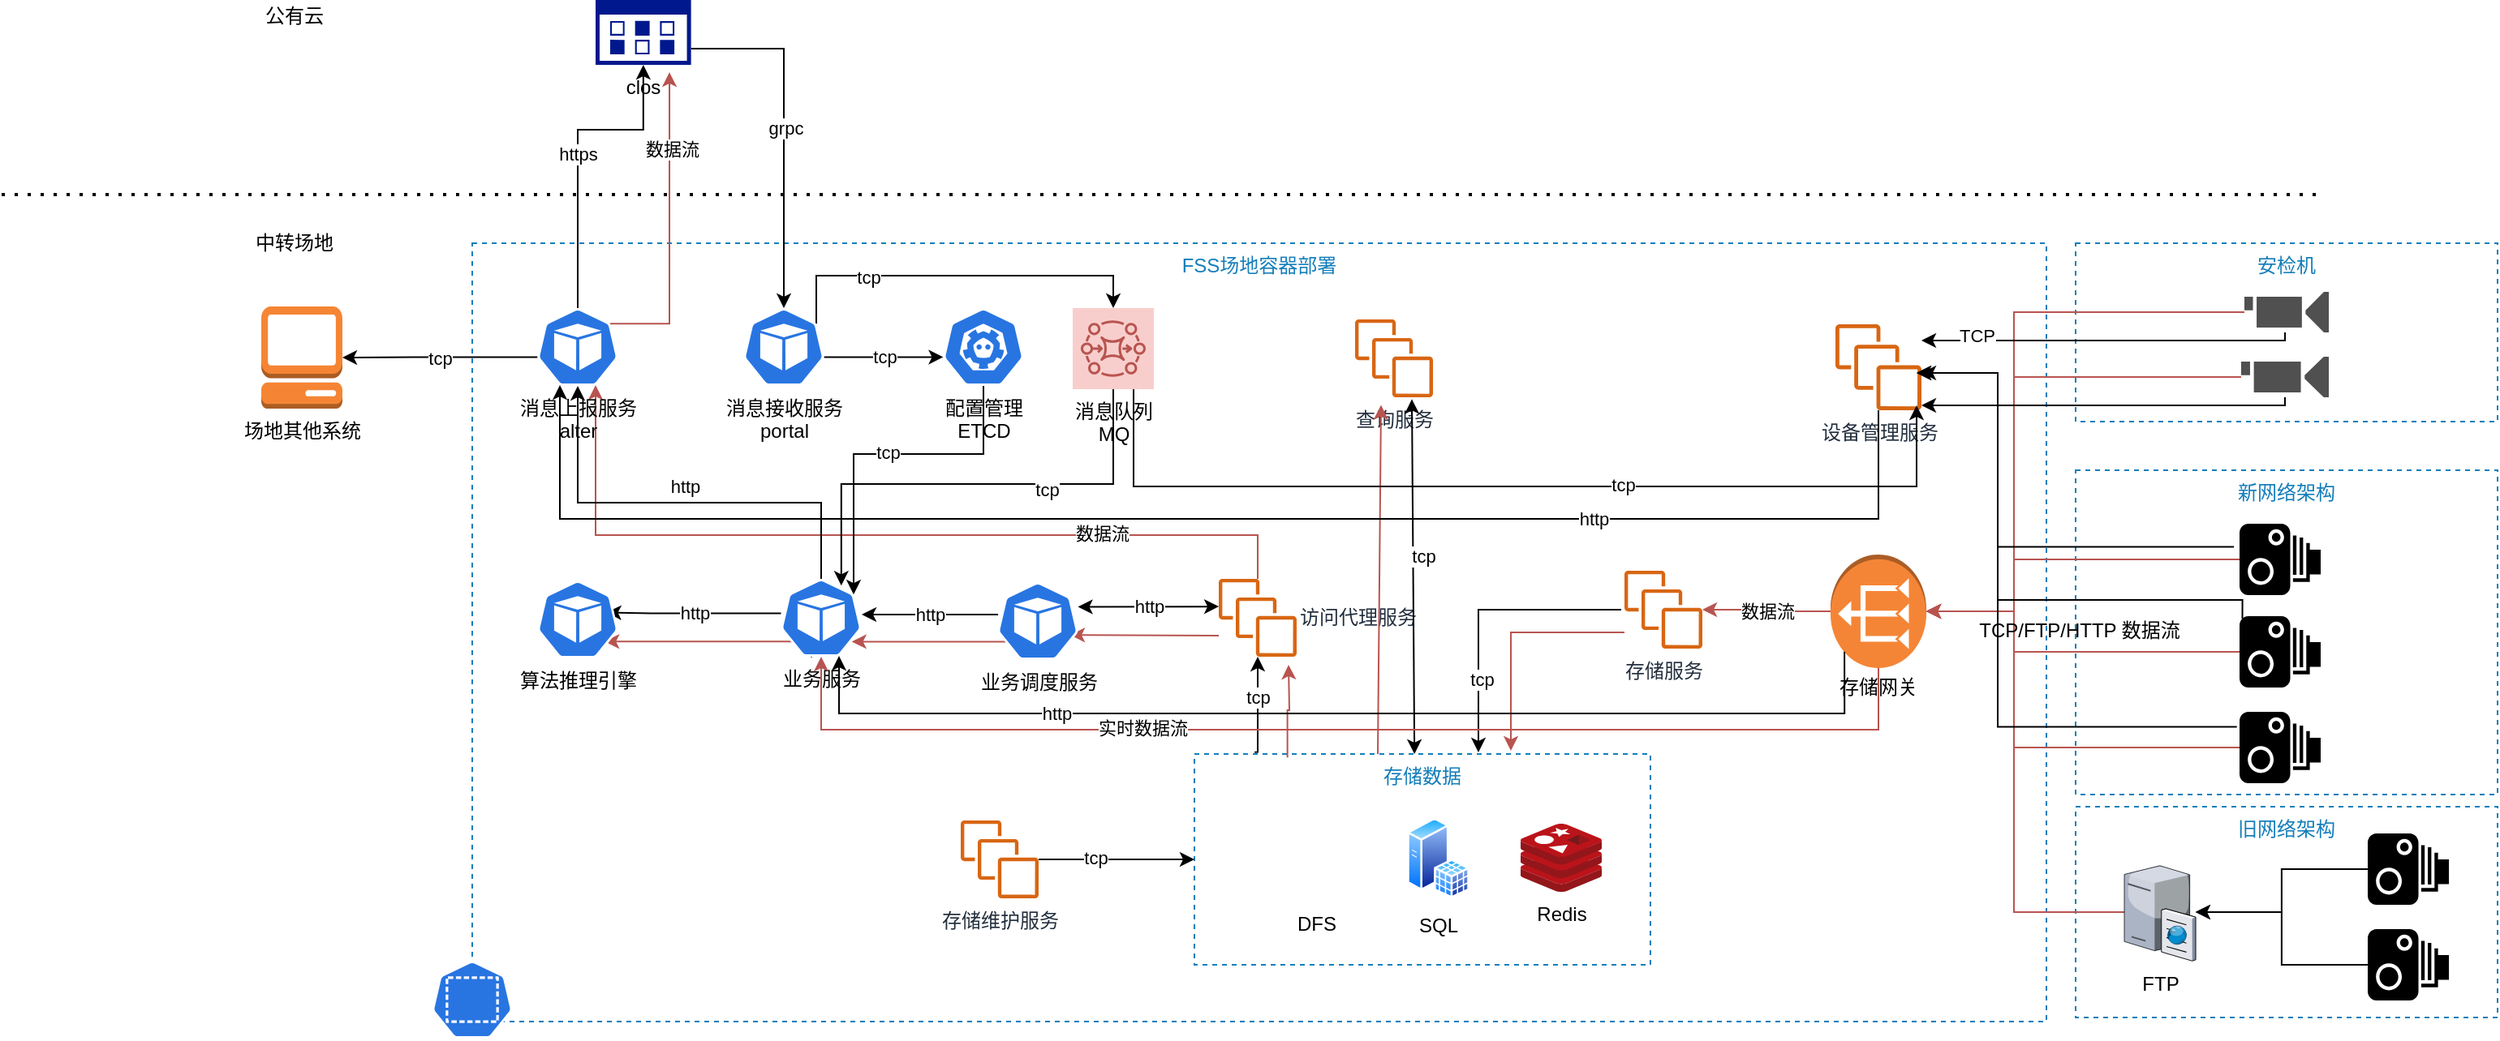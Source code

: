 <mxfile version="14.2.9" type="github">
  <diagram id="tSahE8HauLd_56ZxBlCN" name="Page-1">
    <mxGraphModel dx="2075" dy="1857" grid="1" gridSize="10" guides="1" tooltips="1" connect="1" arrows="1" fold="1" page="1" pageScale="1" pageWidth="827" pageHeight="1169" math="0" shadow="0">
      <root>
        <mxCell id="0" />
        <mxCell id="1" parent="0" />
        <mxCell id="pSXNC7oPqVaKM3YzNo9T-1" value="FSS场地容器部署" style="fillColor=none;strokeColor=#147EBA;dashed=1;verticalAlign=top;fontStyle=0;fontColor=#147EBA;" parent="1" vertex="1">
          <mxGeometry x="90" y="-890" width="970" height="480" as="geometry" />
        </mxCell>
        <mxCell id="pSXNC7oPqVaKM3YzNo9T-64" value="安检机" style="fillColor=none;strokeColor=#147EBA;dashed=1;verticalAlign=top;fontStyle=0;fontColor=#147EBA;" parent="1" vertex="1">
          <mxGeometry x="1078" y="-890" width="260" height="110" as="geometry" />
        </mxCell>
        <mxCell id="pSXNC7oPqVaKM3YzNo9T-90" value="存储数据" style="fillColor=none;strokeColor=#147EBA;dashed=1;verticalAlign=top;fontStyle=0;fontColor=#147EBA;" parent="1" vertex="1">
          <mxGeometry x="535" y="-575" width="281" height="130" as="geometry" />
        </mxCell>
        <mxCell id="pSXNC7oPqVaKM3YzNo9T-49" value="旧网络架构" style="fillColor=none;strokeColor=#147EBA;dashed=1;verticalAlign=top;fontStyle=0;fontColor=#147EBA;" parent="1" vertex="1">
          <mxGeometry x="1078" y="-542.5" width="260" height="130" as="geometry" />
        </mxCell>
        <mxCell id="pSXNC7oPqVaKM3YzNo9T-48" value="新网络架构" style="fillColor=none;strokeColor=#147EBA;dashed=1;verticalAlign=top;fontStyle=0;fontColor=#147EBA;" parent="1" vertex="1">
          <mxGeometry x="1078" y="-750" width="260" height="200" as="geometry" />
        </mxCell>
        <mxCell id="pSXNC7oPqVaKM3YzNo9T-2" value="" style="endArrow=none;dashed=1;html=1;dashPattern=1 3;strokeWidth=2;" parent="1" edge="1">
          <mxGeometry width="50" height="50" relative="1" as="geometry">
            <mxPoint x="-200" y="-920" as="sourcePoint" />
            <mxPoint x="1230" y="-920" as="targetPoint" />
          </mxGeometry>
        </mxCell>
        <mxCell id="pSXNC7oPqVaKM3YzNo9T-99" style="edgeStyle=orthogonalEdgeStyle;rounded=0;orthogonalLoop=1;jettySize=auto;html=1;entryX=0.5;entryY=0;entryDx=0;entryDy=0;entryPerimeter=0;" parent="1" source="pSXNC7oPqVaKM3YzNo9T-9" target="pSXNC7oPqVaKM3YzNo9T-16" edge="1">
          <mxGeometry relative="1" as="geometry">
            <Array as="points">
              <mxPoint x="282" y="-1010" />
            </Array>
          </mxGeometry>
        </mxCell>
        <mxCell id="pSXNC7oPqVaKM3YzNo9T-120" value="grpc" style="edgeLabel;html=1;align=center;verticalAlign=middle;resizable=0;points=[];" parent="pSXNC7oPqVaKM3YzNo9T-99" vertex="1" connectable="0">
          <mxGeometry x="-0.03" y="1" relative="1" as="geometry">
            <mxPoint as="offset" />
          </mxGeometry>
        </mxCell>
        <mxCell id="pSXNC7oPqVaKM3YzNo9T-9" value="clos" style="aspect=fixed;pointerEvents=1;shadow=0;dashed=0;html=1;strokeColor=none;labelPosition=center;verticalLabelPosition=bottom;verticalAlign=top;align=center;fillColor=#00188D;shape=mxgraph.mscae.enterprise.management_console;" parent="1" vertex="1">
          <mxGeometry x="166" y="-1040" width="58.82" height="40" as="geometry" />
        </mxCell>
        <mxCell id="pSXNC7oPqVaKM3YzNo9T-53" style="edgeStyle=orthogonalEdgeStyle;rounded=0;orthogonalLoop=1;jettySize=auto;html=1;exitX=0;exitY=0.5;exitDx=0;exitDy=0;exitPerimeter=0;" parent="1" source="pSXNC7oPqVaKM3YzNo9T-46" target="pSXNC7oPqVaKM3YzNo9T-52" edge="1">
          <mxGeometry relative="1" as="geometry" />
        </mxCell>
        <mxCell id="pSXNC7oPqVaKM3YzNo9T-46" value="" style="shape=mxgraph.signs.tech.camera_1;html=1;pointerEvents=1;fillColor=#000000;strokeColor=none;verticalLabelPosition=bottom;verticalAlign=top;align=center;" parent="1" vertex="1">
          <mxGeometry x="1258" y="-526" width="50" height="44" as="geometry" />
        </mxCell>
        <mxCell id="pSXNC7oPqVaKM3YzNo9T-54" style="edgeStyle=orthogonalEdgeStyle;rounded=0;orthogonalLoop=1;jettySize=auto;html=1;exitX=0;exitY=0.5;exitDx=0;exitDy=0;exitPerimeter=0;" parent="1" source="pSXNC7oPqVaKM3YzNo9T-47" target="pSXNC7oPqVaKM3YzNo9T-52" edge="1">
          <mxGeometry relative="1" as="geometry" />
        </mxCell>
        <mxCell id="pSXNC7oPqVaKM3YzNo9T-47" value="" style="shape=mxgraph.signs.tech.camera_1;html=1;pointerEvents=1;fillColor=#000000;strokeColor=none;verticalLabelPosition=bottom;verticalAlign=top;align=center;" parent="1" vertex="1">
          <mxGeometry x="1258" y="-467" width="50" height="44" as="geometry" />
        </mxCell>
        <mxCell id="pSXNC7oPqVaKM3YzNo9T-131" style="edgeStyle=orthogonalEdgeStyle;rounded=0;orthogonalLoop=1;jettySize=auto;html=1;entryX=0;entryY=0.5;entryDx=0;entryDy=0;entryPerimeter=0;strokeColor=#b85450;fillColor=#f8cecc;" parent="1" source="pSXNC7oPqVaKM3YzNo9T-52" target="pSXNC7oPqVaKM3YzNo9T-23" edge="1">
          <mxGeometry relative="1" as="geometry">
            <Array as="points">
              <mxPoint x="1040" y="-478" />
              <mxPoint x="1040" y="-663" />
            </Array>
          </mxGeometry>
        </mxCell>
        <mxCell id="pSXNC7oPqVaKM3YzNo9T-52" value="FTP" style="verticalLabelPosition=bottom;aspect=fixed;html=1;verticalAlign=top;strokeColor=none;align=center;outlineConnect=0;shape=mxgraph.citrix.ftp_server;fillColor=#2875E2;" parent="1" vertex="1">
          <mxGeometry x="1108" y="-507.5" width="43.92" height="60" as="geometry" />
        </mxCell>
        <mxCell id="pSXNC7oPqVaKM3YzNo9T-130" style="edgeStyle=orthogonalEdgeStyle;rounded=0;orthogonalLoop=1;jettySize=auto;html=1;entryX=0;entryY=0.5;entryDx=0;entryDy=0;entryPerimeter=0;strokeColor=#b85450;fillColor=#f8cecc;" parent="1" source="pSXNC7oPqVaKM3YzNo9T-56" target="pSXNC7oPqVaKM3YzNo9T-23" edge="1">
          <mxGeometry relative="1" as="geometry">
            <Array as="points">
              <mxPoint x="1040" y="-848" />
              <mxPoint x="1040" y="-663" />
            </Array>
          </mxGeometry>
        </mxCell>
        <mxCell id="pSXNC7oPqVaKM3YzNo9T-56" value="" style="pointerEvents=1;shadow=0;dashed=0;html=1;strokeColor=none;fillColor=#505050;labelPosition=center;verticalLabelPosition=bottom;verticalAlign=top;outlineConnect=0;align=center;shape=mxgraph.office.devices.video_camera;" parent="1" vertex="1">
          <mxGeometry x="1182" y="-860" width="52" height="25" as="geometry" />
        </mxCell>
        <mxCell id="pSXNC7oPqVaKM3YzNo9T-129" style="edgeStyle=orthogonalEdgeStyle;rounded=0;orthogonalLoop=1;jettySize=auto;html=1;entryX=0;entryY=0.5;entryDx=0;entryDy=0;entryPerimeter=0;strokeColor=#b85450;fillColor=#f8cecc;" parent="1" source="pSXNC7oPqVaKM3YzNo9T-65" target="pSXNC7oPqVaKM3YzNo9T-23" edge="1">
          <mxGeometry relative="1" as="geometry">
            <Array as="points">
              <mxPoint x="1040" y="-808" />
              <mxPoint x="1040" y="-663" />
            </Array>
          </mxGeometry>
        </mxCell>
        <mxCell id="pSXNC7oPqVaKM3YzNo9T-65" value="" style="pointerEvents=1;shadow=0;dashed=0;html=1;strokeColor=none;fillColor=#505050;labelPosition=center;verticalLabelPosition=bottom;verticalAlign=top;outlineConnect=0;align=center;shape=mxgraph.office.devices.video_camera;" parent="1" vertex="1">
          <mxGeometry x="1180" y="-820" width="54" height="25" as="geometry" />
        </mxCell>
        <mxCell id="pSXNC7oPqVaKM3YzNo9T-39" style="edgeStyle=orthogonalEdgeStyle;rounded=0;orthogonalLoop=1;jettySize=auto;html=1;exitX=0;exitY=0.5;exitDx=0;exitDy=0;exitPerimeter=0;entryX=0;entryY=0.5;entryDx=0;entryDy=0;entryPerimeter=0;fillColor=#f8cecc;strokeColor=#b85450;" parent="1" source="pSXNC7oPqVaKM3YzNo9T-19" target="pSXNC7oPqVaKM3YzNo9T-23" edge="1">
          <mxGeometry x="-210" y="-890" as="geometry">
            <Array as="points">
              <mxPoint x="1040" y="-638" />
              <mxPoint x="1040" y="-663" />
            </Array>
          </mxGeometry>
        </mxCell>
        <mxCell id="pSXNC7oPqVaKM3YzNo9T-19" value="" style="shape=mxgraph.signs.tech.camera_1;html=1;pointerEvents=1;fillColor=#000000;strokeColor=none;verticalLabelPosition=bottom;verticalAlign=top;align=center;" parent="1" vertex="1">
          <mxGeometry x="1179" y="-660" width="50" height="44" as="geometry" />
        </mxCell>
        <mxCell id="pSXNC7oPqVaKM3YzNo9T-38" style="edgeStyle=orthogonalEdgeStyle;rounded=0;orthogonalLoop=1;jettySize=auto;html=1;exitX=0;exitY=0.5;exitDx=0;exitDy=0;exitPerimeter=0;entryX=0;entryY=0.5;entryDx=0;entryDy=0;entryPerimeter=0;fillColor=#f8cecc;strokeColor=#b85450;" parent="1" source="pSXNC7oPqVaKM3YzNo9T-21" target="pSXNC7oPqVaKM3YzNo9T-23" edge="1">
          <mxGeometry x="-210" y="-890" as="geometry">
            <Array as="points">
              <mxPoint x="1040" y="-579" />
              <mxPoint x="1040" y="-663" />
            </Array>
          </mxGeometry>
        </mxCell>
        <mxCell id="pSXNC7oPqVaKM3YzNo9T-21" value="" style="shape=mxgraph.signs.tech.camera_1;html=1;pointerEvents=1;fillColor=#000000;strokeColor=none;verticalLabelPosition=bottom;verticalAlign=top;align=center;" parent="1" vertex="1">
          <mxGeometry x="1179" y="-601" width="50" height="44" as="geometry" />
        </mxCell>
        <mxCell id="pSXNC7oPqVaKM3YzNo9T-37" style="edgeStyle=orthogonalEdgeStyle;rounded=0;orthogonalLoop=1;jettySize=auto;html=1;exitX=0;exitY=0.5;exitDx=0;exitDy=0;exitPerimeter=0;entryX=0;entryY=0.5;entryDx=0;entryDy=0;entryPerimeter=0;fillColor=#f8cecc;strokeColor=#b85450;" parent="1" source="pSXNC7oPqVaKM3YzNo9T-22" target="pSXNC7oPqVaKM3YzNo9T-23" edge="1">
          <mxGeometry x="-210" y="-890" as="geometry">
            <Array as="points">
              <mxPoint x="1040" y="-695" />
              <mxPoint x="1040" y="-663" />
            </Array>
          </mxGeometry>
        </mxCell>
        <mxCell id="pSXNC7oPqVaKM3YzNo9T-22" value="" style="shape=mxgraph.signs.tech.camera_1;html=1;pointerEvents=1;fillColor=#000000;strokeColor=none;verticalLabelPosition=bottom;verticalAlign=top;align=center;" parent="1" vertex="1">
          <mxGeometry x="1179" y="-717" width="50" height="44" as="geometry" />
        </mxCell>
        <mxCell id="pSXNC7oPqVaKM3YzNo9T-33" value="数据流" style="edgeStyle=orthogonalEdgeStyle;rounded=0;orthogonalLoop=1;jettySize=auto;html=1;exitX=1;exitY=0.5;exitDx=0;exitDy=0;exitPerimeter=0;fillColor=#f8cecc;strokeColor=#b85450;" parent="1" source="pSXNC7oPqVaKM3YzNo9T-23" target="pSXNC7oPqVaKM3YzNo9T-27" edge="1">
          <mxGeometry x="-210" y="-915" as="geometry" />
        </mxCell>
        <mxCell id="pSXNC7oPqVaKM3YzNo9T-91" style="edgeStyle=orthogonalEdgeStyle;rounded=0;orthogonalLoop=1;jettySize=auto;html=1;exitX=-0.042;exitY=0.5;exitDx=0;exitDy=0;exitPerimeter=0;" parent="1" source="pSXNC7oPqVaKM3YzNo9T-27" edge="1">
          <mxGeometry relative="1" as="geometry">
            <mxPoint x="710" y="-576" as="targetPoint" />
            <Array as="points">
              <mxPoint x="710" y="-664" />
              <mxPoint x="710" y="-576" />
            </Array>
          </mxGeometry>
        </mxCell>
        <mxCell id="pSXNC7oPqVaKM3YzNo9T-117" value="tcp" style="edgeLabel;html=1;align=center;verticalAlign=middle;resizable=0;points=[];" parent="pSXNC7oPqVaKM3YzNo9T-91" vertex="1" connectable="0">
          <mxGeometry x="0.482" y="2" relative="1" as="geometry">
            <mxPoint as="offset" />
          </mxGeometry>
        </mxCell>
        <mxCell id="pSXNC7oPqVaKM3YzNo9T-102" style="edgeStyle=orthogonalEdgeStyle;rounded=0;orthogonalLoop=1;jettySize=auto;html=1;fillColor=#f8cecc;strokeColor=#b85450;" parent="1" source="pSXNC7oPqVaKM3YzNo9T-27" edge="1">
          <mxGeometry relative="1" as="geometry">
            <mxPoint x="730" y="-577" as="targetPoint" />
            <Array as="points">
              <mxPoint x="730" y="-650" />
              <mxPoint x="730" y="-577" />
            </Array>
          </mxGeometry>
        </mxCell>
        <mxCell id="pSXNC7oPqVaKM3YzNo9T-27" value="存储服务" style="outlineConnect=0;fontColor=#232F3E;gradientColor=none;fillColor=#D86613;strokeColor=none;dashed=0;verticalLabelPosition=bottom;verticalAlign=top;align=center;html=1;fontSize=12;fontStyle=0;aspect=fixed;pointerEvents=1;shape=mxgraph.aws4.instances;" parent="1" vertex="1">
          <mxGeometry x="800" y="-688" width="48" height="48" as="geometry" />
        </mxCell>
        <mxCell id="pSXNC7oPqVaKM3YzNo9T-34" value="Redis" style="aspect=fixed;html=1;points=[];align=center;image;fontSize=12;image=img/lib/mscae/Cache_Redis_Product.svg;strokeColor=#6C8EBF;fillColor=#2875E2;" parent="1" vertex="1">
          <mxGeometry x="736" y="-532" width="50" height="42" as="geometry" />
        </mxCell>
        <mxCell id="pSXNC7oPqVaKM3YzNo9T-35" value="SQL" style="aspect=fixed;perimeter=ellipsePerimeter;html=1;align=center;shadow=0;dashed=0;spacingTop=3;image;image=img/lib/active_directory/sql_server.svg;strokeColor=#6C8EBF;fillColor=#2875E2;" parent="1" vertex="1">
          <mxGeometry x="666" y="-536" width="38.5" height="50" as="geometry" />
        </mxCell>
        <mxCell id="pSXNC7oPqVaKM3YzNo9T-36" value="DFS" style="shape=image;html=1;verticalAlign=top;verticalLabelPosition=bottom;labelBackgroundColor=#ffffff;imageAspect=0;aspect=fixed;image=https://cdn4.iconfinder.com/data/icons/humility-icons-MERGE/48x48/filesystems/gnome-fs-directory-visiting.png;strokeColor=#6C8EBF;fillColor=#2875E2;" parent="1" vertex="1">
          <mxGeometry x="586" y="-532" width="48" height="48" as="geometry" />
        </mxCell>
        <mxCell id="pSXNC7oPqVaKM3YzNo9T-41" value="" style="group" parent="1" vertex="1" connectable="0">
          <mxGeometry x="926" y="-698" width="60" height="92" as="geometry" />
        </mxCell>
        <mxCell id="pSXNC7oPqVaKM3YzNo9T-23" value="" style="outlineConnect=0;dashed=0;verticalLabelPosition=top;verticalAlign=bottom;align=center;html=1;shape=mxgraph.aws3.vpc_nat_gateway;fillColor=#F58536;gradientColor=none;strokeColor=#6C8EBF;rotation=-180;labelPosition=center;" parent="pSXNC7oPqVaKM3YzNo9T-41" vertex="1">
          <mxGeometry x="1" width="59" height="70" as="geometry" />
        </mxCell>
        <mxCell id="pSXNC7oPqVaKM3YzNo9T-28" value="存储网关" style="text;html=1;align=center;verticalAlign=middle;resizable=0;points=[];autosize=1;" parent="pSXNC7oPqVaKM3YzNo9T-41" vertex="1">
          <mxGeometry y="72" width="60" height="20" as="geometry" />
        </mxCell>
        <mxCell id="pSXNC7oPqVaKM3YzNo9T-63" value="TCP/FTP/HTTP 数据流" style="text;html=1;align=center;verticalAlign=middle;resizable=0;points=[];autosize=1;" parent="1" vertex="1">
          <mxGeometry x="1010" y="-661" width="140" height="20" as="geometry" />
        </mxCell>
        <mxCell id="pSXNC7oPqVaKM3YzNo9T-126" style="edgeStyle=orthogonalEdgeStyle;rounded=0;orthogonalLoop=1;jettySize=auto;html=1;entryX=0.72;entryY=0.99;entryDx=0;entryDy=0;entryPerimeter=0;strokeColor=#b85450;fillColor=#f8cecc;" parent="1" source="pSXNC7oPqVaKM3YzNo9T-75" target="pSXNC7oPqVaKM3YzNo9T-94" edge="1">
          <mxGeometry relative="1" as="geometry">
            <Array as="points">
              <mxPoint x="574" y="-710" />
              <mxPoint x="166" y="-710" />
            </Array>
          </mxGeometry>
        </mxCell>
        <mxCell id="pSXNC7oPqVaKM3YzNo9T-127" value="数据流" style="edgeLabel;html=1;align=center;verticalAlign=middle;resizable=0;points=[];" parent="pSXNC7oPqVaKM3YzNo9T-126" vertex="1" connectable="0">
          <mxGeometry x="-0.534" y="-1" relative="1" as="geometry">
            <mxPoint as="offset" />
          </mxGeometry>
        </mxCell>
        <mxCell id="pSXNC7oPqVaKM3YzNo9T-75" value="访问代理服务" style="outlineConnect=0;fontColor=#232F3E;gradientColor=none;fillColor=#D86613;strokeColor=none;dashed=0;verticalLabelPosition=middle;verticalAlign=middle;align=left;html=1;fontSize=12;fontStyle=0;aspect=fixed;pointerEvents=1;shape=mxgraph.aws4.instances;labelPosition=right;" parent="1" vertex="1">
          <mxGeometry x="550" y="-683" width="48" height="48" as="geometry" />
        </mxCell>
        <mxCell id="pSXNC7oPqVaKM3YzNo9T-10" value="场地其他系统" style="outlineConnect=0;dashed=0;verticalLabelPosition=bottom;verticalAlign=top;align=center;html=1;shape=mxgraph.aws3.management_console;fillColor=#F58534;gradientColor=none;" parent="1" vertex="1">
          <mxGeometry x="-40" y="-851" width="50" height="63" as="geometry" />
        </mxCell>
        <mxCell id="pSXNC7oPqVaKM3YzNo9T-98" value="https" style="edgeStyle=orthogonalEdgeStyle;rounded=0;orthogonalLoop=1;jettySize=auto;html=1;exitX=0.5;exitY=0;exitDx=0;exitDy=0;exitPerimeter=0;entryX=0.5;entryY=1;entryDx=0;entryDy=0;entryPerimeter=0;" parent="1" source="pSXNC7oPqVaKM3YzNo9T-94" target="pSXNC7oPqVaKM3YzNo9T-9" edge="1">
          <mxGeometry relative="1" as="geometry">
            <Array as="points">
              <mxPoint x="155" y="-960" />
              <mxPoint x="195" y="-960" />
            </Array>
          </mxGeometry>
        </mxCell>
        <mxCell id="pSXNC7oPqVaKM3YzNo9T-100" style="edgeStyle=orthogonalEdgeStyle;rounded=0;orthogonalLoop=1;jettySize=auto;html=1;exitX=0.9;exitY=0.2;exitDx=0;exitDy=0;exitPerimeter=0;entryX=0.774;entryY=1.114;entryDx=0;entryDy=0;entryPerimeter=0;fillColor=#f8cecc;strokeColor=#b85450;" parent="1" source="pSXNC7oPqVaKM3YzNo9T-94" target="pSXNC7oPqVaKM3YzNo9T-9" edge="1">
          <mxGeometry relative="1" as="geometry">
            <Array as="points">
              <mxPoint x="212" y="-840" />
            </Array>
          </mxGeometry>
        </mxCell>
        <mxCell id="pSXNC7oPqVaKM3YzNo9T-101" value="数据流" style="edgeLabel;html=1;align=center;verticalAlign=middle;resizable=0;points=[];" parent="pSXNC7oPqVaKM3YzNo9T-100" vertex="1" connectable="0">
          <mxGeometry x="0.507" y="-1" relative="1" as="geometry">
            <mxPoint as="offset" />
          </mxGeometry>
        </mxCell>
        <mxCell id="pSXNC7oPqVaKM3YzNo9T-106" style="edgeStyle=orthogonalEdgeStyle;rounded=0;orthogonalLoop=1;jettySize=auto;html=1;exitX=0.5;exitY=1;exitDx=0;exitDy=0;exitPerimeter=0;strokeColor=#000000;entryX=0.748;entryY=0.086;entryDx=0;entryDy=0;entryPerimeter=0;" parent="1" source="pSXNC7oPqVaKM3YzNo9T-18" target="pSXNC7oPqVaKM3YzNo9T-5" edge="1">
          <mxGeometry relative="1" as="geometry">
            <mxPoint x="320" y="-690" as="targetPoint" />
          </mxGeometry>
        </mxCell>
        <mxCell id="pSXNC7oPqVaKM3YzNo9T-121" value="tcp" style="edgeLabel;html=1;align=center;verticalAlign=middle;resizable=0;points=[];" parent="pSXNC7oPqVaKM3YzNo9T-106" vertex="1" connectable="0">
          <mxGeometry x="-0.308" y="3" relative="1" as="geometry">
            <mxPoint as="offset" />
          </mxGeometry>
        </mxCell>
        <mxCell id="pSXNC7oPqVaKM3YzNo9T-109" value="tcp" style="edgeStyle=orthogonalEdgeStyle;rounded=0;orthogonalLoop=1;jettySize=auto;html=1;strokeColor=#000000;exitX=0.132;exitY=-0.009;exitDx=0;exitDy=0;exitPerimeter=0;" parent="1" source="pSXNC7oPqVaKM3YzNo9T-90" target="pSXNC7oPqVaKM3YzNo9T-75" edge="1">
          <mxGeometry x="0.176" relative="1" as="geometry">
            <mxPoint x="574" y="-601" as="sourcePoint" />
            <Array as="points">
              <mxPoint x="574" y="-576" />
            </Array>
            <mxPoint as="offset" />
          </mxGeometry>
        </mxCell>
        <mxCell id="pSXNC7oPqVaKM3YzNo9T-113" style="edgeStyle=orthogonalEdgeStyle;rounded=0;orthogonalLoop=1;jettySize=auto;html=1;strokeColor=#b85450;fillColor=#f8cecc;exitX=0.204;exitY=0.016;exitDx=0;exitDy=0;exitPerimeter=0;" parent="1" source="pSXNC7oPqVaKM3YzNo9T-90" edge="1">
          <mxGeometry relative="1" as="geometry">
            <mxPoint x="593" y="-601" as="sourcePoint" />
            <mxPoint x="593" y="-630" as="targetPoint" />
            <Array as="points" />
          </mxGeometry>
        </mxCell>
        <mxCell id="pSXNC7oPqVaKM3YzNo9T-114" value="http" style="endArrow=classic;startArrow=classic;html=1;strokeColor=#000000;exitX=0.995;exitY=0.63;exitDx=0;exitDy=0;exitPerimeter=0;" parent="1" edge="1">
          <mxGeometry width="50" height="50" relative="1" as="geometry">
            <mxPoint x="463.25" y="-665.76" as="sourcePoint" />
            <mxPoint x="550.034" y="-665.948" as="targetPoint" />
          </mxGeometry>
        </mxCell>
        <mxCell id="pSXNC7oPqVaKM3YzNo9T-115" style="edgeStyle=orthogonalEdgeStyle;rounded=0;orthogonalLoop=1;jettySize=auto;html=1;strokeColor=#b85450;fillColor=#f8cecc;entryX=0.9;entryY=0.2;entryDx=0;entryDy=0;entryPerimeter=0;" parent="1" edge="1">
          <mxGeometry relative="1" as="geometry">
            <mxPoint x="550" y="-648" as="sourcePoint" />
            <mxPoint x="458.5" y="-648.4" as="targetPoint" />
            <Array as="points">
              <mxPoint x="550" y="-648" />
            </Array>
          </mxGeometry>
        </mxCell>
        <mxCell id="pSXNC7oPqVaKM3YzNo9T-6" value="" style="html=1;dashed=0;whitespace=wrap;fillColor=#2875E2;strokeColor=#ffffff;points=[[0.005,0.63,0],[0.1,0.2,0],[0.9,0.2,0],[0.5,0,0],[0.995,0.63,0],[0.72,0.99,0],[0.5,1,0],[0.28,0.99,0]];shape=mxgraph.kubernetes.icon;prIcon=ns" parent="1" vertex="1">
          <mxGeometry x="60" y="-447.5" width="60" height="48" as="geometry" />
        </mxCell>
        <mxCell id="pSXNC7oPqVaKM3YzNo9T-18" value="消息队列&lt;br&gt;MQ" style="points=[[0,0,0],[0.25,0,0],[0.5,0,0],[0.75,0,0],[1,0,0],[0,1,0],[0.25,1,0],[0.5,1,0],[0.75,1,0],[1,1,0],[0,0.25,0],[0,0.5,0],[0,0.75,0],[1,0.25,0],[1,0.5,0],[1,0.75,0]];outlineConnect=0;gradientDirection=north;dashed=0;verticalLabelPosition=bottom;verticalAlign=top;align=center;html=1;fontSize=12;fontStyle=0;aspect=fixed;shape=mxgraph.aws4.resourceIcon;resIcon=mxgraph.aws4.mq;strokeColor=#b85450;fillColor=#f8cecc;" parent="1" vertex="1">
          <mxGeometry x="460" y="-850" width="50" height="50" as="geometry" />
        </mxCell>
        <mxCell id="pSXNC7oPqVaKM3YzNo9T-97" style="edgeStyle=orthogonalEdgeStyle;rounded=0;orthogonalLoop=1;jettySize=auto;html=1;" parent="1" source="pSXNC7oPqVaKM3YzNo9T-5" target="pSXNC7oPqVaKM3YzNo9T-94" edge="1">
          <mxGeometry x="-70" y="-890" as="geometry">
            <Array as="points">
              <mxPoint x="305" y="-730" />
              <mxPoint x="155" y="-730" />
            </Array>
          </mxGeometry>
        </mxCell>
        <mxCell id="pSXNC7oPqVaKM3YzNo9T-119" value="http" style="edgeLabel;html=1;align=center;verticalAlign=middle;resizable=0;points=[];" parent="pSXNC7oPqVaKM3YzNo9T-97" vertex="1" connectable="0">
          <mxGeometry x="0.009" y="3" relative="1" as="geometry">
            <mxPoint x="4" y="-13" as="offset" />
          </mxGeometry>
        </mxCell>
        <mxCell id="pSXNC7oPqVaKM3YzNo9T-124" style="edgeStyle=orthogonalEdgeStyle;rounded=0;orthogonalLoop=1;jettySize=auto;html=1;exitX=0.28;exitY=0.99;exitDx=0;exitDy=0;exitPerimeter=0;entryX=0.732;entryY=0.763;entryDx=0;entryDy=0;entryPerimeter=0;strokeColor=#b85450;fillColor=#f8cecc;" parent="1" edge="1">
          <mxGeometry x="-70" y="-878" as="geometry">
            <mxPoint x="299" y="-634.48" as="sourcePoint" />
            <mxPoint x="171.6" y="-644.376" as="targetPoint" />
            <Array as="points">
              <mxPoint x="299" y="-644" />
            </Array>
          </mxGeometry>
        </mxCell>
        <mxCell id="pSXNC7oPqVaKM3YzNo9T-5" value="业务服务" style="html=1;dashed=0;whitespace=wrap;fillColor=#2875E2;strokeColor=#ffffff;points=[[0.005,0.63,0],[0.1,0.2,0],[0.9,0.2,0],[0.5,0,0],[0.995,0.63,0],[0.72,0.99,0],[0.5,1,0],[0.28,0.99,0]];shape=mxgraph.kubernetes.icon;prIcon=pod;labelPosition=center;verticalLabelPosition=bottom;align=center;verticalAlign=top;" parent="1" vertex="1">
          <mxGeometry x="280" y="-683" width="50" height="48" as="geometry" />
        </mxCell>
        <mxCell id="pSXNC7oPqVaKM3YzNo9T-86" value="http" style="edgeStyle=orthogonalEdgeStyle;rounded=0;orthogonalLoop=1;jettySize=auto;html=1;exitX=0.005;exitY=0.63;exitDx=0;exitDy=0;exitPerimeter=0;entryX=0.856;entryY=0.598;entryDx=0;entryDy=0;entryPerimeter=0;" parent="1" edge="1">
          <mxGeometry x="-210" y="-888" as="geometry">
            <mxPoint x="280.25" y="-661.76" as="sourcePoint" />
            <mxPoint x="172.8" y="-662.296" as="targetPoint" />
            <Array as="points">
              <mxPoint x="200" y="-662" />
              <mxPoint x="200" y="-662" />
            </Array>
          </mxGeometry>
        </mxCell>
        <mxCell id="pSXNC7oPqVaKM3YzNo9T-123" style="edgeStyle=orthogonalEdgeStyle;rounded=0;orthogonalLoop=1;jettySize=auto;html=1;exitX=0.28;exitY=0.99;exitDx=0;exitDy=0;exitPerimeter=0;entryX=0.877;entryY=0.806;entryDx=0;entryDy=0;entryPerimeter=0;strokeColor=#b85450;fillColor=#f8cecc;" parent="1" source="pSXNC7oPqVaKM3YzNo9T-80" target="pSXNC7oPqVaKM3YzNo9T-5" edge="1">
          <mxGeometry x="-70" y="-879" as="geometry">
            <Array as="points">
              <mxPoint x="427" y="-644" />
            </Array>
          </mxGeometry>
        </mxCell>
        <mxCell id="pSXNC7oPqVaKM3YzNo9T-80" value="业务调度服务" style="html=1;dashed=0;whitespace=wrap;fillColor=#2875E2;strokeColor=#ffffff;points=[[0.005,0.63,0],[0.1,0.2,0],[0.9,0.2,0],[0.5,0,0],[0.995,0.63,0],[0.72,0.99,0],[0.5,1,0],[0.28,0.99,0]];shape=mxgraph.kubernetes.icon;prIcon=pod;labelPosition=center;verticalLabelPosition=bottom;align=center;verticalAlign=top;" parent="1" vertex="1">
          <mxGeometry x="413.5" y="-681" width="50" height="48" as="geometry" />
        </mxCell>
        <mxCell id="pSXNC7oPqVaKM3YzNo9T-82" value="http" style="edgeStyle=orthogonalEdgeStyle;rounded=0;orthogonalLoop=1;jettySize=auto;html=1;" parent="1" edge="1">
          <mxGeometry x="-210" y="-889" as="geometry">
            <mxPoint x="414" y="-661" as="sourcePoint" />
            <mxPoint x="330" y="-661" as="targetPoint" />
            <Array as="points">
              <mxPoint x="330" y="-661" />
            </Array>
          </mxGeometry>
        </mxCell>
        <mxCell id="pSXNC7oPqVaKM3YzNo9T-93" style="edgeStyle=orthogonalEdgeStyle;rounded=0;orthogonalLoop=1;jettySize=auto;html=1;entryX=0;entryY=0.5;entryDx=0;entryDy=0;" parent="1" source="pSXNC7oPqVaKM3YzNo9T-43" target="pSXNC7oPqVaKM3YzNo9T-90" edge="1">
          <mxGeometry x="-70" y="-878" as="geometry" />
        </mxCell>
        <mxCell id="pSXNC7oPqVaKM3YzNo9T-116" value="tcp" style="edgeLabel;html=1;align=center;verticalAlign=middle;resizable=0;points=[];" parent="pSXNC7oPqVaKM3YzNo9T-93" vertex="1" connectable="0">
          <mxGeometry x="-0.271" y="-4" relative="1" as="geometry">
            <mxPoint y="-5" as="offset" />
          </mxGeometry>
        </mxCell>
        <mxCell id="pSXNC7oPqVaKM3YzNo9T-43" value="存储维护服务" style="outlineConnect=0;fontColor=#232F3E;gradientColor=none;fillColor=#D86613;strokeColor=none;dashed=0;verticalLabelPosition=bottom;verticalAlign=top;align=center;html=1;fontSize=12;fontStyle=0;aspect=fixed;pointerEvents=1;shape=mxgraph.aws4.instances;" parent="1" vertex="1">
          <mxGeometry x="391" y="-534" width="48" height="48" as="geometry" />
        </mxCell>
        <mxCell id="pSXNC7oPqVaKM3YzNo9T-42" value="查询服务" style="outlineConnect=0;fontColor=#232F3E;gradientColor=none;fillColor=#D86613;strokeColor=none;dashed=0;verticalLabelPosition=bottom;verticalAlign=top;align=center;html=1;fontSize=12;fontStyle=0;aspect=fixed;pointerEvents=1;shape=mxgraph.aws4.instances;" parent="1" vertex="1">
          <mxGeometry x="634" y="-843" width="48" height="48" as="geometry" />
        </mxCell>
        <mxCell id="pSXNC7oPqVaKM3YzNo9T-105" style="edgeStyle=orthogonalEdgeStyle;rounded=0;orthogonalLoop=1;jettySize=auto;html=1;entryX=0.9;entryY=0.2;entryDx=0;entryDy=0;entryPerimeter=0;strokeColor=#000000;" parent="1" source="pSXNC7oPqVaKM3YzNo9T-17" target="pSXNC7oPqVaKM3YzNo9T-5" edge="1">
          <mxGeometry x="-70" y="-890" as="geometry">
            <Array as="points">
              <mxPoint x="405" y="-760" />
              <mxPoint x="325" y="-760" />
            </Array>
          </mxGeometry>
        </mxCell>
        <mxCell id="pSXNC7oPqVaKM3YzNo9T-122" value="tcp" style="edgeLabel;html=1;align=center;verticalAlign=middle;resizable=0;points=[];" parent="pSXNC7oPqVaKM3YzNo9T-105" vertex="1" connectable="0">
          <mxGeometry x="-0.026" y="-1" relative="1" as="geometry">
            <mxPoint as="offset" />
          </mxGeometry>
        </mxCell>
        <mxCell id="pSXNC7oPqVaKM3YzNo9T-17" value="配置管理&lt;br&gt;ETCD" style="html=1;dashed=0;whitespace=wrap;fillColor=#2875E2;strokeColor=#ffffff;points=[[0.005,0.63,0],[0.1,0.2,0],[0.9,0.2,0],[0.5,0,0],[0.995,0.63,0],[0.72,0.99,0],[0.5,1,0],[0.28,0.99,0]];shape=mxgraph.kubernetes.icon;prIcon=etcd;labelPosition=center;verticalLabelPosition=bottom;align=center;verticalAlign=top;" parent="1" vertex="1">
          <mxGeometry x="380" y="-850" width="50" height="48" as="geometry" />
        </mxCell>
        <mxCell id="pSXNC7oPqVaKM3YzNo9T-128" value="tcp" style="edgeStyle=orthogonalEdgeStyle;rounded=0;orthogonalLoop=1;jettySize=auto;html=1;exitX=0.005;exitY=0.63;exitDx=0;exitDy=0;exitPerimeter=0;entryX=1;entryY=0.5;entryDx=0;entryDy=0;entryPerimeter=0;strokeColor=#000000;" parent="1" source="pSXNC7oPqVaKM3YzNo9T-94" target="pSXNC7oPqVaKM3YzNo9T-10" edge="1">
          <mxGeometry relative="1" as="geometry" />
        </mxCell>
        <mxCell id="pSXNC7oPqVaKM3YzNo9T-94" value="消息上报服务&lt;br&gt;alter" style="html=1;dashed=0;whitespace=wrap;fillColor=#2875E2;strokeColor=#ffffff;points=[[0.005,0.63,0],[0.1,0.2,0],[0.9,0.2,0],[0.5,0,0],[0.995,0.63,0],[0.72,0.99,0],[0.5,1,0],[0.28,0.99,0]];shape=mxgraph.kubernetes.icon;prIcon=pod;labelPosition=center;verticalLabelPosition=bottom;align=center;verticalAlign=top;" parent="1" vertex="1">
          <mxGeometry x="130" y="-850" width="50" height="48" as="geometry" />
        </mxCell>
        <mxCell id="pSXNC7oPqVaKM3YzNo9T-103" value="tcp" style="edgeStyle=orthogonalEdgeStyle;rounded=0;orthogonalLoop=1;jettySize=auto;html=1;exitX=0.995;exitY=0.63;exitDx=0;exitDy=0;exitPerimeter=0;entryX=0.005;entryY=0.63;entryDx=0;entryDy=0;entryPerimeter=0;strokeColor=#000000;" parent="1" source="pSXNC7oPqVaKM3YzNo9T-16" target="pSXNC7oPqVaKM3YzNo9T-17" edge="1">
          <mxGeometry x="-70" y="-890" as="geometry" />
        </mxCell>
        <mxCell id="pSXNC7oPqVaKM3YzNo9T-104" value="" style="edgeStyle=orthogonalEdgeStyle;rounded=0;orthogonalLoop=1;jettySize=auto;html=1;exitX=0.9;exitY=0.2;exitDx=0;exitDy=0;exitPerimeter=0;entryX=0.5;entryY=0;entryDx=0;entryDy=0;entryPerimeter=0;strokeColor=#000000;" parent="1" source="pSXNC7oPqVaKM3YzNo9T-16" target="pSXNC7oPqVaKM3YzNo9T-18" edge="1">
          <mxGeometry x="-70" y="-890" as="geometry">
            <Array as="points">
              <mxPoint x="302" y="-870" />
              <mxPoint x="485" y="-870" />
            </Array>
          </mxGeometry>
        </mxCell>
        <mxCell id="pSXNC7oPqVaKM3YzNo9T-149" value="tcp" style="edgeLabel;html=1;align=center;verticalAlign=middle;resizable=0;points=[];" parent="pSXNC7oPqVaKM3YzNo9T-104" vertex="1" connectable="0">
          <mxGeometry relative="1" as="geometry">
            <mxPoint x="-55" y="1" as="offset" />
          </mxGeometry>
        </mxCell>
        <mxCell id="pSXNC7oPqVaKM3YzNo9T-16" value="消息接收服务&lt;br&gt;portal" style="html=1;dashed=0;whitespace=wrap;fillColor=#2875E2;strokeColor=#ffffff;points=[[0.005,0.63,0],[0.1,0.2,0],[0.9,0.2,0],[0.5,0,0],[0.995,0.63,0],[0.72,0.99,0],[0.5,1,0],[0.28,0.99,0]];shape=mxgraph.kubernetes.icon;prIcon=pod;labelPosition=center;verticalLabelPosition=bottom;align=center;verticalAlign=top;" parent="1" vertex="1">
          <mxGeometry x="257" y="-850" width="50" height="48" as="geometry" />
        </mxCell>
        <mxCell id="pSXNC7oPqVaKM3YzNo9T-110" value="" style="endArrow=classic;startArrow=classic;html=1;strokeColor=#000000;exitX=0.444;exitY=-0.009;exitDx=0;exitDy=0;exitPerimeter=0;" parent="1" edge="1">
          <mxGeometry x="-59.17" y="-888.83" width="50" height="50" as="geometry">
            <mxPoint x="670.594" y="-575.0" as="sourcePoint" />
            <mxPoint x="669.004" y="-793.83" as="targetPoint" />
          </mxGeometry>
        </mxCell>
        <mxCell id="pSXNC7oPqVaKM3YzNo9T-118" value="tcp" style="edgeLabel;html=1;align=center;verticalAlign=middle;resizable=0;points=[];" parent="pSXNC7oPqVaKM3YzNo9T-110" vertex="1" connectable="0">
          <mxGeometry x="0.304" y="1" relative="1" as="geometry">
            <mxPoint x="6.94" y="19.99" as="offset" />
          </mxGeometry>
        </mxCell>
        <mxCell id="pSXNC7oPqVaKM3YzNo9T-134" value="" style="endArrow=classic;html=1;strokeColor=#b85450;exitX=0.368;exitY=-0.007;exitDx=0;exitDy=0;exitPerimeter=0;entryX=0.133;entryY=1.08;entryDx=0;entryDy=0;entryPerimeter=0;fillColor=#f8cecc;" parent="1" edge="1">
          <mxGeometry width="50" height="50" relative="1" as="geometry">
            <mxPoint x="647.998" y="-575.0" as="sourcePoint" />
            <mxPoint x="649.999" y="-790.25" as="targetPoint" />
          </mxGeometry>
        </mxCell>
        <mxCell id="pSXNC7oPqVaKM3YzNo9T-152" value="算法推理引擎" style="html=1;dashed=0;whitespace=wrap;fillColor=#2875E2;strokeColor=#ffffff;points=[[0.005,0.63,0],[0.1,0.2,0],[0.9,0.2,0],[0.5,0,0],[0.995,0.63,0],[0.72,0.99,0],[0.5,1,0],[0.28,0.99,0]];shape=mxgraph.kubernetes.icon;prIcon=pod;labelPosition=center;verticalLabelPosition=bottom;align=center;verticalAlign=top;" parent="1" vertex="1">
          <mxGeometry x="130" y="-682" width="50" height="48" as="geometry" />
        </mxCell>
        <mxCell id="pSXNC7oPqVaKM3YzNo9T-160" value="公有云" style="text;html=1;align=center;verticalAlign=middle;resizable=0;points=[];autosize=1;" parent="1" vertex="1">
          <mxGeometry x="-45" y="-1040" width="50" height="20" as="geometry" />
        </mxCell>
        <mxCell id="pSXNC7oPqVaKM3YzNo9T-161" value="中转场地" style="text;html=1;align=center;verticalAlign=middle;resizable=0;points=[];autosize=1;" parent="1" vertex="1">
          <mxGeometry x="-50" y="-900" width="60" height="20" as="geometry" />
        </mxCell>
        <mxCell id="L-MzjpFBKSTcS5oksZjh-1" value="设备管理服务" style="outlineConnect=0;fontColor=#232F3E;gradientColor=none;fillColor=#D86613;strokeColor=none;dashed=0;verticalLabelPosition=bottom;verticalAlign=top;align=center;html=1;fontSize=12;fontStyle=0;aspect=fixed;pointerEvents=1;shape=mxgraph.aws4.instances;" vertex="1" parent="1">
          <mxGeometry x="930" y="-840" width="53" height="53" as="geometry" />
        </mxCell>
        <mxCell id="L-MzjpFBKSTcS5oksZjh-11" style="edgeStyle=orthogonalEdgeStyle;rounded=0;orthogonalLoop=1;jettySize=auto;html=1;strokeColor=#b85450;fillColor=#f8cecc;exitX=0.5;exitY=0;exitDx=0;exitDy=0;exitPerimeter=0;entryX=0.5;entryY=1;entryDx=0;entryDy=0;entryPerimeter=0;" edge="1" parent="1" source="pSXNC7oPqVaKM3YzNo9T-23" target="pSXNC7oPqVaKM3YzNo9T-5">
          <mxGeometry relative="1" as="geometry">
            <mxPoint x="602.324" y="-562.92" as="sourcePoint" />
            <mxPoint x="824" y="-772" as="targetPoint" />
            <Array as="points">
              <mxPoint x="957" y="-590" />
              <mxPoint x="305" y="-590" />
            </Array>
          </mxGeometry>
        </mxCell>
        <mxCell id="L-MzjpFBKSTcS5oksZjh-12" value="实时数据流" style="edgeLabel;html=1;align=center;verticalAlign=middle;resizable=0;points=[];" vertex="1" connectable="0" parent="L-MzjpFBKSTcS5oksZjh-11">
          <mxGeometry x="0.263" y="-3" relative="1" as="geometry">
            <mxPoint x="-27.45" y="2" as="offset" />
          </mxGeometry>
        </mxCell>
        <mxCell id="L-MzjpFBKSTcS5oksZjh-14" value="http" style="edgeStyle=orthogonalEdgeStyle;rounded=0;orthogonalLoop=1;jettySize=auto;html=1;exitX=0.855;exitY=0.145;exitDx=0;exitDy=0;exitPerimeter=0;entryX=0.72;entryY=0.99;entryDx=0;entryDy=0;entryPerimeter=0;strokeColor=#000000;" edge="1" parent="1" source="pSXNC7oPqVaKM3YzNo9T-23" target="pSXNC7oPqVaKM3YzNo9T-5">
          <mxGeometry x="0.511" relative="1" as="geometry">
            <mxPoint x="140.25" y="-809.76" as="sourcePoint" />
            <mxPoint x="20" y="-809.5" as="targetPoint" />
            <Array as="points">
              <mxPoint x="936" y="-600" />
              <mxPoint x="316" y="-600" />
            </Array>
            <mxPoint as="offset" />
          </mxGeometry>
        </mxCell>
        <mxCell id="L-MzjpFBKSTcS5oksZjh-17" style="edgeStyle=orthogonalEdgeStyle;rounded=0;orthogonalLoop=1;jettySize=auto;html=1;" edge="1" parent="1" source="pSXNC7oPqVaKM3YzNo9T-65" target="L-MzjpFBKSTcS5oksZjh-1">
          <mxGeometry relative="1" as="geometry">
            <mxPoint x="1268" y="-435" as="sourcePoint" />
            <mxPoint x="1161.92" y="-467.5" as="targetPoint" />
            <Array as="points">
              <mxPoint x="1207" y="-790" />
            </Array>
          </mxGeometry>
        </mxCell>
        <mxCell id="L-MzjpFBKSTcS5oksZjh-18" style="edgeStyle=orthogonalEdgeStyle;rounded=0;orthogonalLoop=1;jettySize=auto;html=1;" edge="1" parent="1" target="L-MzjpFBKSTcS5oksZjh-1">
          <mxGeometry relative="1" as="geometry">
            <mxPoint x="1207.04" y="-835" as="sourcePoint" />
            <mxPoint x="980.004" y="-830" as="targetPoint" />
            <Array as="points">
              <mxPoint x="1207" y="-830" />
            </Array>
          </mxGeometry>
        </mxCell>
        <mxCell id="L-MzjpFBKSTcS5oksZjh-22" value="TCP" style="edgeLabel;html=1;align=center;verticalAlign=middle;resizable=0;points=[];" vertex="1" connectable="0" parent="L-MzjpFBKSTcS5oksZjh-18">
          <mxGeometry x="0.707" y="-3" relative="1" as="geometry">
            <mxPoint as="offset" />
          </mxGeometry>
        </mxCell>
        <mxCell id="L-MzjpFBKSTcS5oksZjh-19" style="edgeStyle=orthogonalEdgeStyle;rounded=0;orthogonalLoop=1;jettySize=auto;html=1;exitX=-0.069;exitY=0.324;exitDx=0;exitDy=0;exitPerimeter=0;" edge="1" parent="1" source="pSXNC7oPqVaKM3YzNo9T-22" target="L-MzjpFBKSTcS5oksZjh-1">
          <mxGeometry relative="1" as="geometry">
            <mxPoint x="1217" y="-785" as="sourcePoint" />
            <mxPoint x="992.962" y="-780" as="targetPoint" />
            <Array as="points">
              <mxPoint x="1030" y="-703" />
              <mxPoint x="1030" y="-810" />
            </Array>
          </mxGeometry>
        </mxCell>
        <mxCell id="L-MzjpFBKSTcS5oksZjh-20" style="edgeStyle=orthogonalEdgeStyle;rounded=0;orthogonalLoop=1;jettySize=auto;html=1;exitX=0.035;exitY=0.035;exitDx=0;exitDy=0;exitPerimeter=0;" edge="1" parent="1" source="pSXNC7oPqVaKM3YzNo9T-19">
          <mxGeometry relative="1" as="geometry">
            <mxPoint x="1185.55" y="-692.744" as="sourcePoint" />
            <mxPoint x="980" y="-810" as="targetPoint" />
            <Array as="points">
              <mxPoint x="1181" y="-670" />
              <mxPoint x="1030" y="-670" />
              <mxPoint x="1030" y="-810" />
            </Array>
          </mxGeometry>
        </mxCell>
        <mxCell id="L-MzjpFBKSTcS5oksZjh-21" style="edgeStyle=orthogonalEdgeStyle;rounded=0;orthogonalLoop=1;jettySize=auto;html=1;exitX=-0.033;exitY=0.209;exitDx=0;exitDy=0;exitPerimeter=0;" edge="1" parent="1" source="pSXNC7oPqVaKM3YzNo9T-21">
          <mxGeometry relative="1" as="geometry">
            <mxPoint x="1191" y="-600" as="sourcePoint" />
            <mxPoint x="980" y="-810" as="targetPoint" />
            <Array as="points">
              <mxPoint x="1030" y="-592" />
              <mxPoint x="1030" y="-810" />
            </Array>
          </mxGeometry>
        </mxCell>
        <mxCell id="L-MzjpFBKSTcS5oksZjh-24" style="edgeStyle=orthogonalEdgeStyle;rounded=0;orthogonalLoop=1;jettySize=auto;html=1;entryX=0.28;entryY=0.99;entryDx=0;entryDy=0;entryPerimeter=0;" edge="1" parent="1" source="L-MzjpFBKSTcS5oksZjh-1" target="pSXNC7oPqVaKM3YzNo9T-94">
          <mxGeometry x="-60" y="-880" as="geometry">
            <Array as="points">
              <mxPoint x="957" y="-720" />
              <mxPoint x="144" y="-720" />
            </Array>
            <mxPoint x="315" y="-673" as="sourcePoint" />
            <mxPoint x="165" y="-792" as="targetPoint" />
          </mxGeometry>
        </mxCell>
        <mxCell id="L-MzjpFBKSTcS5oksZjh-25" value="http" style="edgeLabel;html=1;align=center;verticalAlign=middle;resizable=0;points=[];" vertex="1" connectable="0" parent="L-MzjpFBKSTcS5oksZjh-24">
          <mxGeometry x="0.009" y="3" relative="1" as="geometry">
            <mxPoint x="242.5" y="-3" as="offset" />
          </mxGeometry>
        </mxCell>
        <mxCell id="L-MzjpFBKSTcS5oksZjh-29" value="tcp" style="edgeStyle=orthogonalEdgeStyle;rounded=0;orthogonalLoop=1;jettySize=auto;strokeColor=#000000;exitX=0.75;exitY=1;exitDx=0;exitDy=0;exitPerimeter=0;html=1;" edge="1" parent="1" source="pSXNC7oPqVaKM3YzNo9T-18">
          <mxGeometry as="geometry">
            <mxPoint x="520" y="-800" as="sourcePoint" />
            <mxPoint x="980" y="-790" as="targetPoint" />
            <Array as="points">
              <mxPoint x="498" y="-740" />
              <mxPoint x="980" y="-740" />
            </Array>
            <mxPoint x="60" y="54" as="offset" />
          </mxGeometry>
        </mxCell>
      </root>
    </mxGraphModel>
  </diagram>
</mxfile>
